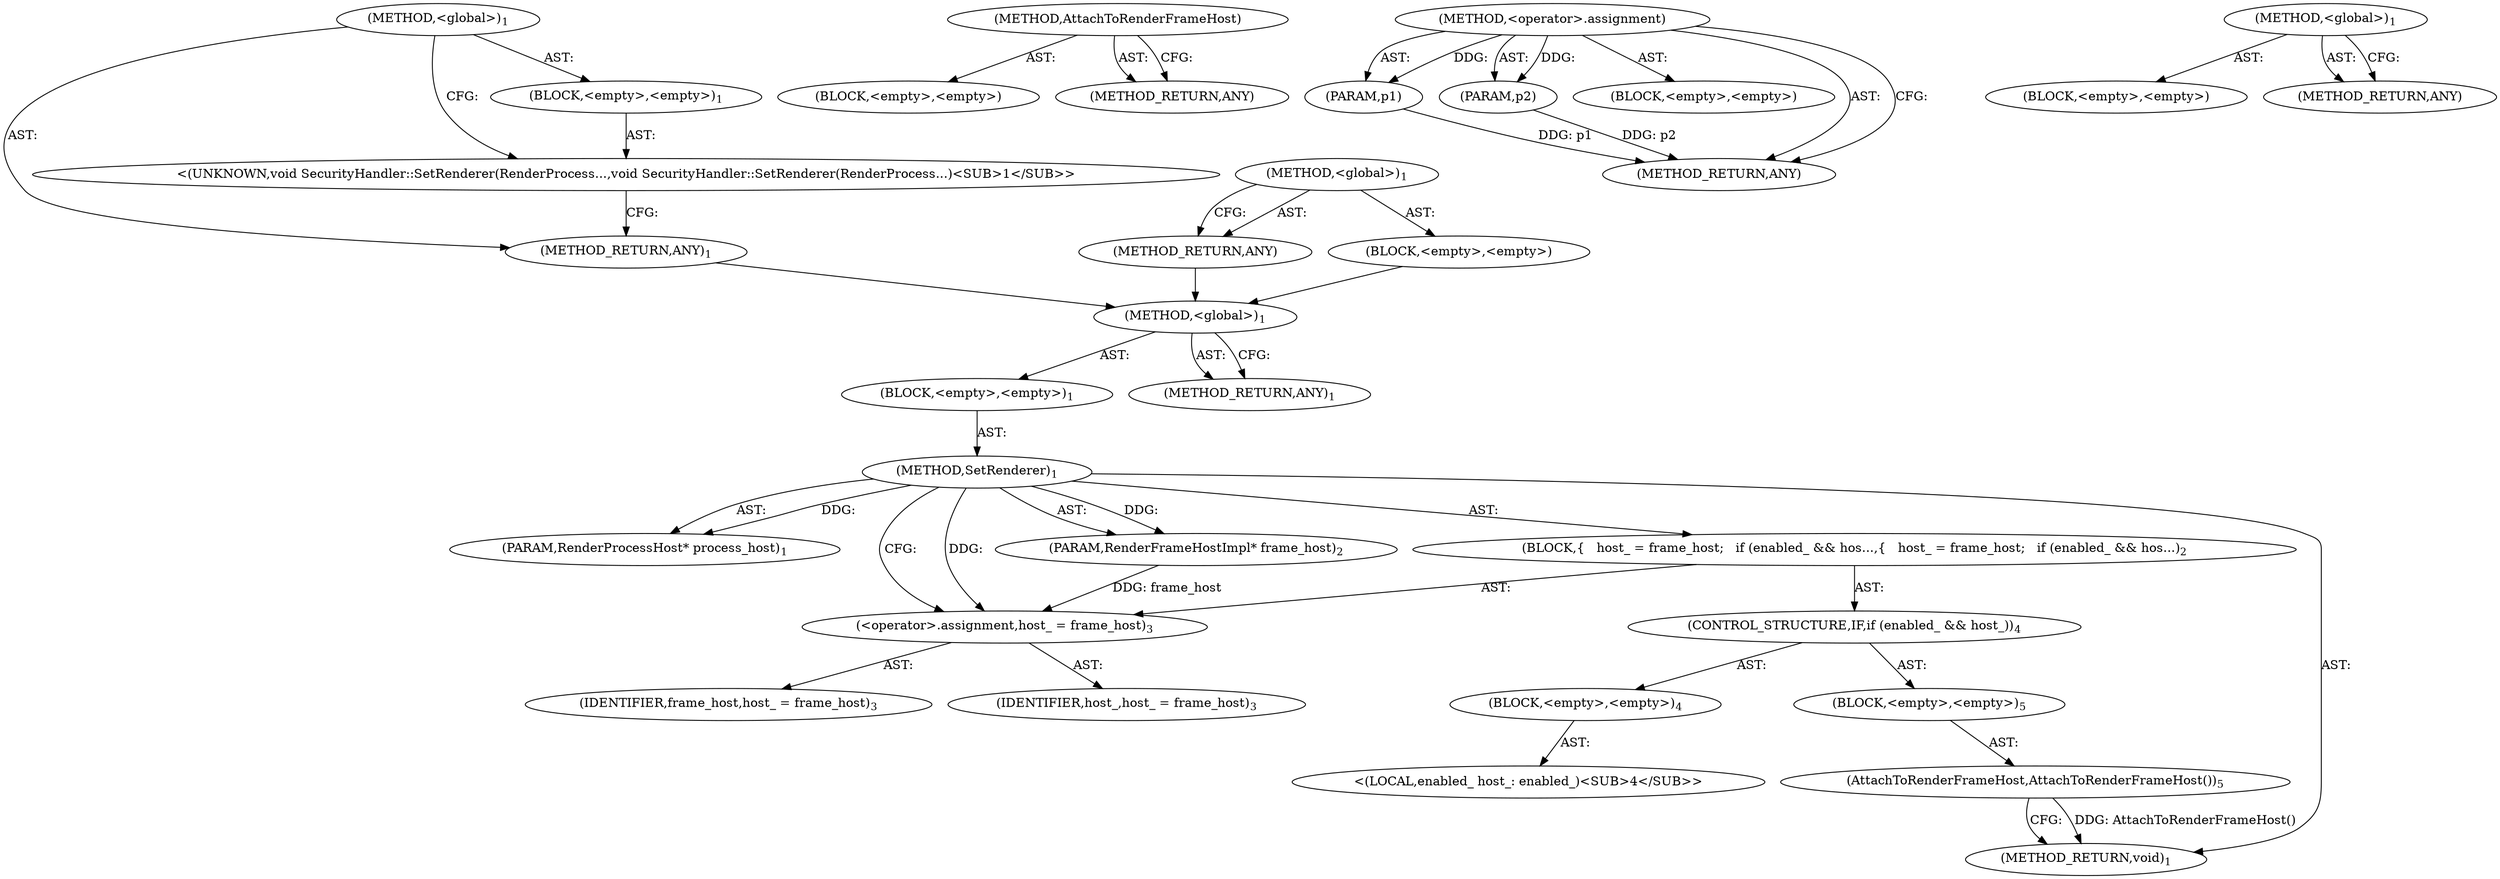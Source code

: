 digraph "&lt;global&gt;" {
vulnerable_6 [label=<(METHOD,&lt;global&gt;)<SUB>1</SUB>>];
vulnerable_7 [label=<(BLOCK,&lt;empty&gt;,&lt;empty&gt;)<SUB>1</SUB>>];
vulnerable_8 [label=<(METHOD,SetRenderer)<SUB>1</SUB>>];
vulnerable_9 [label=<(PARAM,RenderProcessHost* process_host)<SUB>1</SUB>>];
vulnerable_10 [label=<(PARAM,RenderFrameHostImpl* frame_host)<SUB>2</SUB>>];
vulnerable_11 [label=<(BLOCK,{
   host_ = frame_host;
   if (enabled_ &amp;&amp; hos...,{
   host_ = frame_host;
   if (enabled_ &amp;&amp; hos...)<SUB>2</SUB>>];
vulnerable_12 [label=<(&lt;operator&gt;.assignment,host_ = frame_host)<SUB>3</SUB>>];
vulnerable_13 [label=<(IDENTIFIER,host_,host_ = frame_host)<SUB>3</SUB>>];
vulnerable_14 [label=<(IDENTIFIER,frame_host,host_ = frame_host)<SUB>3</SUB>>];
vulnerable_15 [label=<(CONTROL_STRUCTURE,IF,if (enabled_ &amp;&amp; host_))<SUB>4</SUB>>];
vulnerable_16 [label=<(BLOCK,&lt;empty&gt;,&lt;empty&gt;)<SUB>4</SUB>>];
vulnerable_17 [label="<(LOCAL,enabled_ host_: enabled_)<SUB>4</SUB>>"];
vulnerable_18 [label=<(BLOCK,&lt;empty&gt;,&lt;empty&gt;)<SUB>5</SUB>>];
vulnerable_19 [label=<(AttachToRenderFrameHost,AttachToRenderFrameHost())<SUB>5</SUB>>];
vulnerable_20 [label=<(METHOD_RETURN,void)<SUB>1</SUB>>];
vulnerable_22 [label=<(METHOD_RETURN,ANY)<SUB>1</SUB>>];
vulnerable_46 [label=<(METHOD,AttachToRenderFrameHost)>];
vulnerable_47 [label=<(BLOCK,&lt;empty&gt;,&lt;empty&gt;)>];
vulnerable_48 [label=<(METHOD_RETURN,ANY)>];
vulnerable_41 [label=<(METHOD,&lt;operator&gt;.assignment)>];
vulnerable_42 [label=<(PARAM,p1)>];
vulnerable_43 [label=<(PARAM,p2)>];
vulnerable_44 [label=<(BLOCK,&lt;empty&gt;,&lt;empty&gt;)>];
vulnerable_45 [label=<(METHOD_RETURN,ANY)>];
vulnerable_35 [label=<(METHOD,&lt;global&gt;)<SUB>1</SUB>>];
vulnerable_36 [label=<(BLOCK,&lt;empty&gt;,&lt;empty&gt;)>];
vulnerable_37 [label=<(METHOD_RETURN,ANY)>];
fixed_6 [label=<(METHOD,&lt;global&gt;)<SUB>1</SUB>>];
fixed_7 [label=<(BLOCK,&lt;empty&gt;,&lt;empty&gt;)<SUB>1</SUB>>];
fixed_8 [label="<(UNKNOWN,void SecurityHandler::SetRenderer(RenderProcess...,void SecurityHandler::SetRenderer(RenderProcess...)<SUB>1</SUB>>"];
fixed_9 [label=<(METHOD_RETURN,ANY)<SUB>1</SUB>>];
fixed_14 [label=<(METHOD,&lt;global&gt;)<SUB>1</SUB>>];
fixed_15 [label=<(BLOCK,&lt;empty&gt;,&lt;empty&gt;)>];
fixed_16 [label=<(METHOD_RETURN,ANY)>];
vulnerable_6 -> vulnerable_7  [key=0, label="AST: "];
vulnerable_6 -> vulnerable_22  [key=0, label="AST: "];
vulnerable_6 -> vulnerable_22  [key=1, label="CFG: "];
vulnerable_7 -> vulnerable_8  [key=0, label="AST: "];
vulnerable_8 -> vulnerable_9  [key=0, label="AST: "];
vulnerable_8 -> vulnerable_9  [key=1, label="DDG: "];
vulnerable_8 -> vulnerable_10  [key=0, label="AST: "];
vulnerable_8 -> vulnerable_10  [key=1, label="DDG: "];
vulnerable_8 -> vulnerable_11  [key=0, label="AST: "];
vulnerable_8 -> vulnerable_20  [key=0, label="AST: "];
vulnerable_8 -> vulnerable_12  [key=0, label="CFG: "];
vulnerable_8 -> vulnerable_12  [key=1, label="DDG: "];
vulnerable_10 -> vulnerable_12  [key=0, label="DDG: frame_host"];
vulnerable_11 -> vulnerable_12  [key=0, label="AST: "];
vulnerable_11 -> vulnerable_15  [key=0, label="AST: "];
vulnerable_12 -> vulnerable_13  [key=0, label="AST: "];
vulnerable_12 -> vulnerable_14  [key=0, label="AST: "];
vulnerable_15 -> vulnerable_16  [key=0, label="AST: "];
vulnerable_15 -> vulnerable_18  [key=0, label="AST: "];
vulnerable_16 -> vulnerable_17  [key=0, label="AST: "];
vulnerable_18 -> vulnerable_19  [key=0, label="AST: "];
vulnerable_19 -> vulnerable_20  [key=0, label="CFG: "];
vulnerable_19 -> vulnerable_20  [key=1, label="DDG: AttachToRenderFrameHost()"];
vulnerable_46 -> vulnerable_47  [key=0, label="AST: "];
vulnerable_46 -> vulnerable_48  [key=0, label="AST: "];
vulnerable_46 -> vulnerable_48  [key=1, label="CFG: "];
vulnerable_41 -> vulnerable_42  [key=0, label="AST: "];
vulnerable_41 -> vulnerable_42  [key=1, label="DDG: "];
vulnerable_41 -> vulnerable_44  [key=0, label="AST: "];
vulnerable_41 -> vulnerable_43  [key=0, label="AST: "];
vulnerable_41 -> vulnerable_43  [key=1, label="DDG: "];
vulnerable_41 -> vulnerable_45  [key=0, label="AST: "];
vulnerable_41 -> vulnerable_45  [key=1, label="CFG: "];
vulnerable_42 -> vulnerable_45  [key=0, label="DDG: p1"];
vulnerable_43 -> vulnerable_45  [key=0, label="DDG: p2"];
vulnerable_35 -> vulnerable_36  [key=0, label="AST: "];
vulnerable_35 -> vulnerable_37  [key=0, label="AST: "];
vulnerable_35 -> vulnerable_37  [key=1, label="CFG: "];
fixed_6 -> fixed_7  [key=0, label="AST: "];
fixed_6 -> fixed_9  [key=0, label="AST: "];
fixed_6 -> fixed_8  [key=0, label="CFG: "];
fixed_7 -> fixed_8  [key=0, label="AST: "];
fixed_8 -> fixed_9  [key=0, label="CFG: "];
fixed_9 -> vulnerable_6  [key=0];
fixed_14 -> fixed_15  [key=0, label="AST: "];
fixed_14 -> fixed_16  [key=0, label="AST: "];
fixed_14 -> fixed_16  [key=1, label="CFG: "];
fixed_15 -> vulnerable_6  [key=0];
fixed_16 -> vulnerable_6  [key=0];
}
